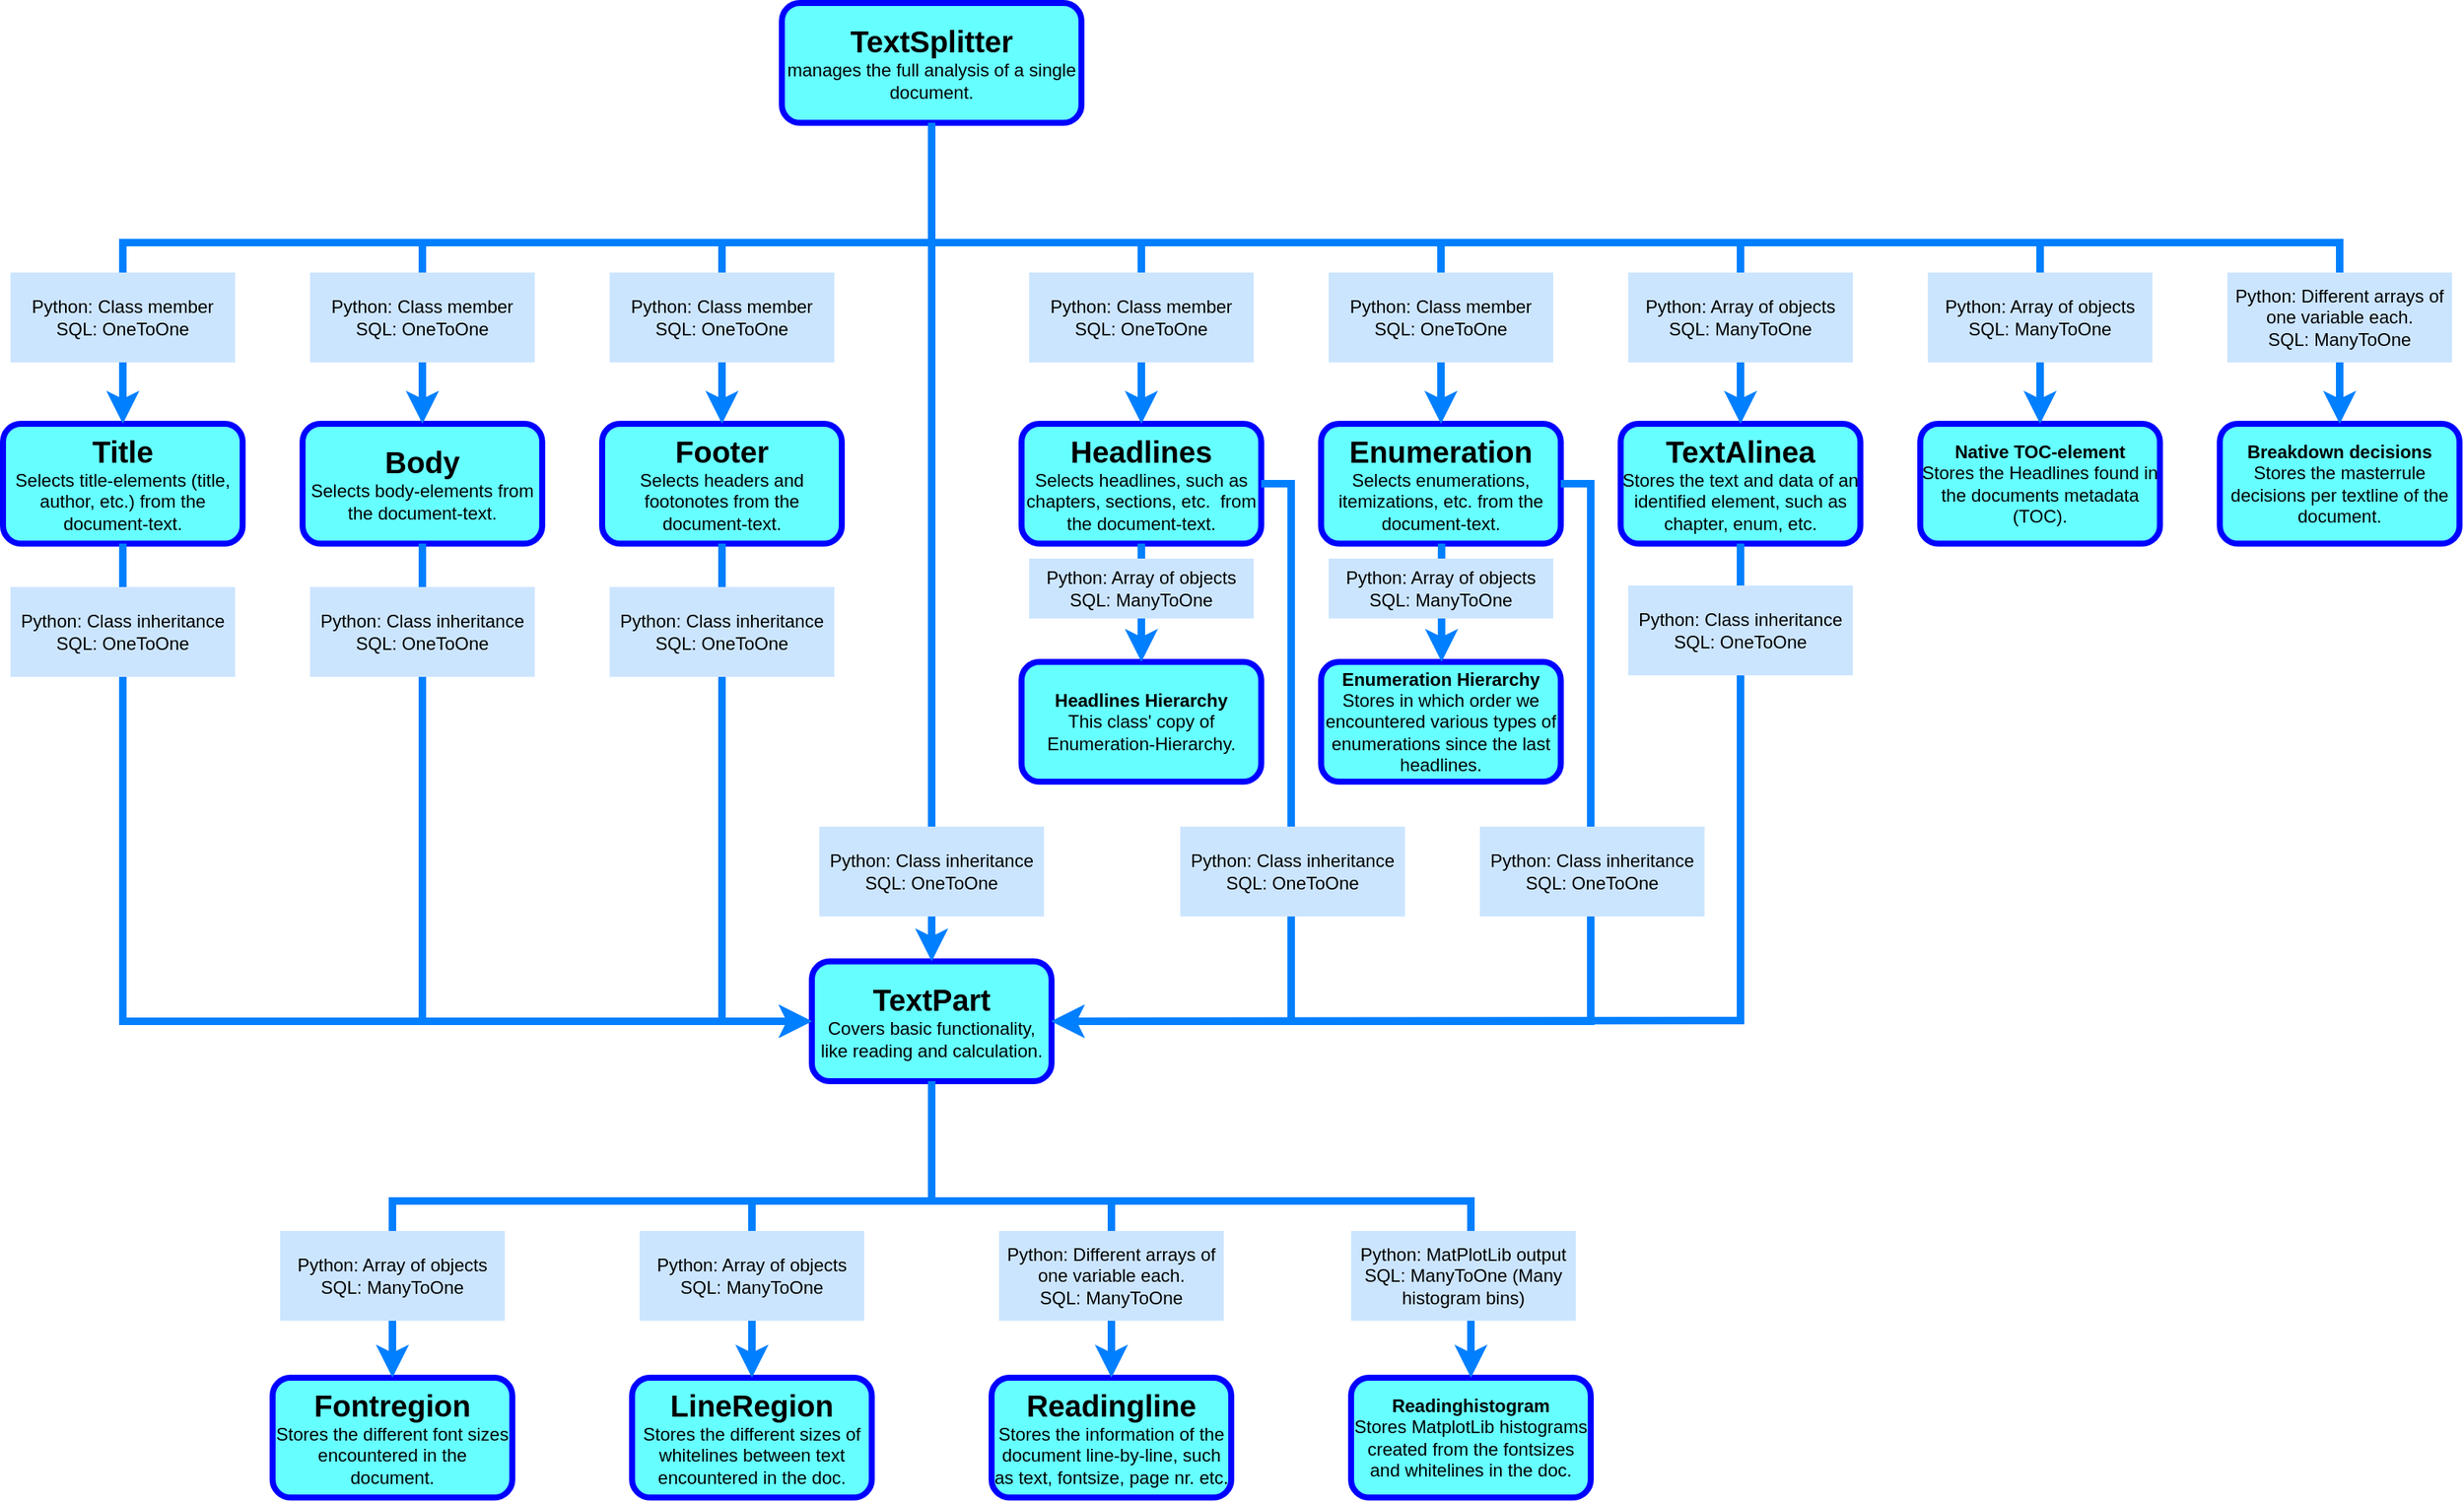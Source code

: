 <mxfile version="21.6.2" type="device">
  <diagram name="Page-1" id="5dkdKEjmnzfGn-RnHp9Z">
    <mxGraphModel dx="1367" dy="795" grid="1" gridSize="10" guides="1" tooltips="1" connect="1" arrows="1" fold="1" page="1" pageScale="1" pageWidth="850" pageHeight="1100" math="0" shadow="0">
      <root>
        <mxCell id="0" />
        <mxCell id="1" parent="0" />
        <mxCell id="ZLa7592zcvIPyqdTI3GU-1" value="&lt;div&gt;&lt;font style=&quot;font-size: 20px;&quot;&gt;&lt;b&gt;TextSplitter&lt;/b&gt;&lt;/font&gt;&lt;/div&gt;&lt;div&gt;manages the full analysis of a single document.&lt;br&gt;&lt;/div&gt;" style="rounded=1;whiteSpace=wrap;html=1;fillColor=#66FFFF;strokeWidth=4;strokeColor=#0000FF;" parent="1" vertex="1">
          <mxGeometry x="560" y="40" width="200" height="80" as="geometry" />
        </mxCell>
        <mxCell id="ZLa7592zcvIPyqdTI3GU-2" value="&lt;div&gt;&lt;font style=&quot;font-size: 20px;&quot;&gt;&lt;b&gt;Title&lt;/b&gt;&lt;/font&gt;&lt;/div&gt;&lt;div&gt;Selects title-elements (title, author, etc.) from the document-text.&lt;br&gt;&lt;/div&gt;" style="rounded=1;whiteSpace=wrap;html=1;fillColor=#66FFFF;strokeWidth=4;strokeColor=#0000FF;" parent="1" vertex="1">
          <mxGeometry x="40" y="321" width="160" height="80" as="geometry" />
        </mxCell>
        <mxCell id="ZLa7592zcvIPyqdTI3GU-3" value="&lt;b&gt;&lt;font style=&quot;font-size: 20px;&quot;&gt;Body&lt;/font&gt;&lt;/b&gt;&lt;div&gt;Selects body-elements from the document-text.&lt;br&gt;&lt;/div&gt;" style="rounded=1;whiteSpace=wrap;html=1;fillColor=#66FFFF;strokeWidth=4;strokeColor=#0000FF;" parent="1" vertex="1">
          <mxGeometry x="240" y="321" width="160" height="80" as="geometry" />
        </mxCell>
        <mxCell id="ZLa7592zcvIPyqdTI3GU-4" value="&lt;div&gt;&lt;font style=&quot;font-size: 20px;&quot;&gt;&lt;b&gt;Footer&lt;/b&gt;&lt;/font&gt;&lt;/div&gt;&lt;div&gt;Selects headers and footonotes from the document-text.&lt;br&gt;&lt;/div&gt;" style="rounded=1;whiteSpace=wrap;html=1;fillColor=#66FFFF;strokeWidth=4;strokeColor=#0000FF;" parent="1" vertex="1">
          <mxGeometry x="440" y="321" width="160" height="80" as="geometry" />
        </mxCell>
        <mxCell id="ZLa7592zcvIPyqdTI3GU-5" value="&lt;b&gt;&lt;font style=&quot;font-size: 20px;&quot;&gt;Headlines&lt;/font&gt;&lt;/b&gt;&lt;div&gt;Selects headlines, such as chapters, sections, etc.&amp;nbsp; from the document-text.&lt;br&gt;&lt;/div&gt;" style="rounded=1;whiteSpace=wrap;html=1;fillColor=#66FFFF;strokeWidth=4;strokeColor=#0000FF;" parent="1" vertex="1">
          <mxGeometry x="720" y="321" width="160" height="80" as="geometry" />
        </mxCell>
        <mxCell id="ZLa7592zcvIPyqdTI3GU-6" value="&lt;b&gt;&lt;font style=&quot;font-size: 20px;&quot;&gt;Enumeration&lt;/font&gt;&lt;/b&gt;&lt;div&gt;Selects enumerations, itemizations, etc. from the document-text.&lt;br&gt;&lt;/div&gt;" style="rounded=1;whiteSpace=wrap;html=1;fillColor=#66FFFF;strokeWidth=4;strokeColor=#0000FF;" parent="1" vertex="1">
          <mxGeometry x="920" y="321" width="160" height="80" as="geometry" />
        </mxCell>
        <mxCell id="ZLa7592zcvIPyqdTI3GU-7" value="&lt;div&gt;&lt;font style=&quot;font-size: 20px;&quot;&gt;&lt;b&gt;TextAlinea&lt;/b&gt;&lt;/font&gt;&lt;/div&gt;&lt;div&gt;Stores the text and data of an identified element, such as chapter, enum, etc.&lt;br&gt;&lt;/div&gt;" style="rounded=1;whiteSpace=wrap;html=1;fillColor=#66FFFF;strokeWidth=4;strokeColor=#0000FF;" parent="1" vertex="1">
          <mxGeometry x="1120" y="321" width="160" height="80" as="geometry" />
        </mxCell>
        <mxCell id="ZLa7592zcvIPyqdTI3GU-8" value="&lt;div&gt;&lt;font style=&quot;font-size: 20px;&quot;&gt;&lt;b&gt;TextPart&lt;/b&gt;&lt;/font&gt;&lt;/div&gt;&lt;div&gt;Covers basic functionality, like reading and calculation.&lt;br&gt;&lt;/div&gt;" style="rounded=1;whiteSpace=wrap;html=1;fillColor=#66FFFF;strokeWidth=4;strokeColor=#0000FF;" parent="1" vertex="1">
          <mxGeometry x="580" y="680" width="160" height="80" as="geometry" />
        </mxCell>
        <mxCell id="ZLa7592zcvIPyqdTI3GU-9" value="&lt;b&gt;&lt;font style=&quot;font-size: 20px;&quot;&gt;Fontregion&lt;/font&gt;&lt;/b&gt;&lt;div&gt;Stores the different font sizes encountered in the document.&lt;br&gt;&lt;/div&gt;" style="rounded=1;whiteSpace=wrap;html=1;fillColor=#66FFFF;strokeWidth=4;strokeColor=#0000FF;" parent="1" vertex="1">
          <mxGeometry x="220" y="958" width="160" height="80" as="geometry" />
        </mxCell>
        <mxCell id="ZLa7592zcvIPyqdTI3GU-10" value="&lt;b&gt;&lt;font style=&quot;font-size: 20px;&quot;&gt;Readingline&lt;/font&gt;&lt;/b&gt;&lt;div&gt;Stores the information of the document line-by-line, such as text, fontsize, page nr. etc.&lt;br&gt;&lt;/div&gt;" style="rounded=1;whiteSpace=wrap;html=1;fillColor=#66FFFF;strokeWidth=4;strokeColor=#0000FF;" parent="1" vertex="1">
          <mxGeometry x="700" y="958" width="160" height="80" as="geometry" />
        </mxCell>
        <mxCell id="ZLa7592zcvIPyqdTI3GU-11" value="&lt;b&gt;&lt;font style=&quot;font-size: 20px;&quot;&gt;LineRegion&lt;/font&gt;&lt;/b&gt;&lt;div&gt;Stores the different sizes of whitelines between text encountered in the doc.&lt;br&gt;&lt;/div&gt;" style="rounded=1;whiteSpace=wrap;html=1;fillColor=#66FFFF;strokeWidth=4;strokeColor=#0000FF;" parent="1" vertex="1">
          <mxGeometry x="460" y="958" width="160" height="80" as="geometry" />
        </mxCell>
        <mxCell id="ZLa7592zcvIPyqdTI3GU-12" value="&lt;b&gt;Readinghistogram&lt;/b&gt;&lt;div&gt;Stores MatplotLib histograms created from the fontsizes and whitelines in the doc.&lt;br&gt;&lt;/div&gt;" style="rounded=1;whiteSpace=wrap;html=1;fillColor=#66FFFF;strokeWidth=4;strokeColor=#0000FF;" parent="1" vertex="1">
          <mxGeometry x="940" y="958" width="160" height="80" as="geometry" />
        </mxCell>
        <mxCell id="ZLa7592zcvIPyqdTI3GU-13" value="&lt;b style=&quot;&quot;&gt;&lt;font style=&quot;font-size: 12px;&quot;&gt;Headlines Hierarchy&lt;br&gt;&lt;/font&gt;&lt;/b&gt;&lt;div&gt;This class&#39; copy of Enumeration-Hierarchy.&lt;br&gt;&lt;/div&gt;" style="rounded=1;whiteSpace=wrap;html=1;fillColor=#66FFFF;strokeWidth=4;strokeColor=#0000FF;" parent="1" vertex="1">
          <mxGeometry x="720" y="480" width="160" height="80" as="geometry" />
        </mxCell>
        <mxCell id="ZLa7592zcvIPyqdTI3GU-14" value="&lt;b&gt;&lt;font style=&quot;font-size: 12px;&quot;&gt;Enumeration Hierarchy&lt;font style=&quot;font-size: 12px;&quot;&gt;&lt;br&gt;&lt;/font&gt;&lt;/font&gt;&lt;/b&gt;&lt;div&gt;Stores in which order we encountered various types of enumerations since the last headlines.&lt;br&gt;&lt;/div&gt;" style="rounded=1;whiteSpace=wrap;html=1;fillColor=#66FFFF;strokeWidth=4;strokeColor=#0000FF;" parent="1" vertex="1">
          <mxGeometry x="920" y="480" width="160" height="80" as="geometry" />
        </mxCell>
        <mxCell id="ZLa7592zcvIPyqdTI3GU-15" value="&lt;div&gt;&lt;b&gt;Native TOC-element&lt;/b&gt;&lt;/div&gt;&lt;div&gt;Stores the Headlines found in the documents metadata (TOC).&lt;br&gt;&lt;/div&gt;" style="rounded=1;whiteSpace=wrap;html=1;fillColor=#66FFFF;strokeWidth=4;strokeColor=#0000FF;" parent="1" vertex="1">
          <mxGeometry x="1320" y="321" width="160" height="80" as="geometry" />
        </mxCell>
        <mxCell id="ZLa7592zcvIPyqdTI3GU-16" value="" style="endArrow=classic;html=1;rounded=0;exitX=0.5;exitY=1;exitDx=0;exitDy=0;entryX=0.5;entryY=0;entryDx=0;entryDy=0;strokeWidth=5;strokeColor=#007FFF;" parent="1" source="ZLa7592zcvIPyqdTI3GU-8" target="ZLa7592zcvIPyqdTI3GU-9" edge="1">
          <mxGeometry width="50" height="50" relative="1" as="geometry">
            <mxPoint x="670" y="870" as="sourcePoint" />
            <mxPoint x="720" y="820" as="targetPoint" />
            <Array as="points">
              <mxPoint x="660" y="840" />
              <mxPoint x="300" y="840" />
            </Array>
          </mxGeometry>
        </mxCell>
        <mxCell id="ZLa7592zcvIPyqdTI3GU-17" value="" style="endArrow=classic;html=1;rounded=0;entryX=0.5;entryY=0;entryDx=0;entryDy=0;strokeWidth=5;strokeColor=#007FFF;" parent="1" edge="1">
          <mxGeometry width="50" height="50" relative="1" as="geometry">
            <mxPoint x="660" y="760" as="sourcePoint" />
            <mxPoint x="540" y="958" as="targetPoint" />
            <Array as="points">
              <mxPoint x="660" y="840" />
              <mxPoint x="540" y="840" />
            </Array>
          </mxGeometry>
        </mxCell>
        <mxCell id="ZLa7592zcvIPyqdTI3GU-18" value="" style="endArrow=classic;html=1;rounded=0;entryX=0.5;entryY=0;entryDx=0;entryDy=0;strokeWidth=5;strokeColor=#007FFF;" parent="1" target="ZLa7592zcvIPyqdTI3GU-10" edge="1">
          <mxGeometry width="50" height="50" relative="1" as="geometry">
            <mxPoint x="660" y="760" as="sourcePoint" />
            <mxPoint x="550" y="968" as="targetPoint" />
            <Array as="points">
              <mxPoint x="660" y="840" />
              <mxPoint x="780" y="840" />
            </Array>
          </mxGeometry>
        </mxCell>
        <mxCell id="ZLa7592zcvIPyqdTI3GU-19" value="" style="endArrow=classic;html=1;rounded=0;entryX=0.5;entryY=0;entryDx=0;entryDy=0;strokeWidth=5;strokeColor=#007FFF;" parent="1" edge="1">
          <mxGeometry width="50" height="50" relative="1" as="geometry">
            <mxPoint x="1020" y="840" as="sourcePoint" />
            <mxPoint x="1020" y="958" as="targetPoint" />
            <Array as="points">
              <mxPoint x="660" y="840" />
              <mxPoint x="1020" y="840" />
            </Array>
          </mxGeometry>
        </mxCell>
        <mxCell id="ZLa7592zcvIPyqdTI3GU-20" value="&lt;div&gt;Python: Array of objects&lt;/div&gt;&lt;div&gt;SQL: ManyToOne&lt;br&gt;&lt;/div&gt;" style="rounded=0;whiteSpace=wrap;html=1;strokeColor=none;fillColor=#CCE5FF;" parent="1" vertex="1">
          <mxGeometry x="225" y="860" width="150" height="60" as="geometry" />
        </mxCell>
        <mxCell id="ZLa7592zcvIPyqdTI3GU-21" value="&lt;div&gt;Python: Array of objects&lt;/div&gt;&lt;div&gt;SQL: ManyToOne&lt;br&gt;&lt;/div&gt;" style="rounded=0;whiteSpace=wrap;html=1;strokeColor=none;fillColor=#CCE5FF;" parent="1" vertex="1">
          <mxGeometry x="465" y="860" width="150" height="60" as="geometry" />
        </mxCell>
        <mxCell id="ZLa7592zcvIPyqdTI3GU-22" value="&lt;div&gt;Python: Different arrays of one variable each.&lt;br&gt;&lt;/div&gt;&lt;div&gt;SQL: ManyToOne&lt;br&gt;&lt;/div&gt;" style="rounded=0;whiteSpace=wrap;html=1;strokeColor=none;fillColor=#CCE5FF;" parent="1" vertex="1">
          <mxGeometry x="705" y="860" width="150" height="60" as="geometry" />
        </mxCell>
        <mxCell id="ZLa7592zcvIPyqdTI3GU-25" value="" style="endArrow=classic;html=1;rounded=0;entryX=0.5;entryY=0;entryDx=0;entryDy=0;strokeWidth=5;strokeColor=#007FFF;" parent="1" target="ZLa7592zcvIPyqdTI3GU-4" edge="1">
          <mxGeometry width="50" height="50" relative="1" as="geometry">
            <mxPoint x="660" y="120" as="sourcePoint" />
            <mxPoint x="540" y="318" as="targetPoint" />
            <Array as="points">
              <mxPoint x="660" y="200" />
              <mxPoint x="520" y="200" />
            </Array>
          </mxGeometry>
        </mxCell>
        <mxCell id="ZLa7592zcvIPyqdTI3GU-26" value="" style="endArrow=classic;html=1;rounded=0;entryX=0.5;entryY=0;entryDx=0;entryDy=0;strokeWidth=5;strokeColor=#007FFF;" parent="1" target="ZLa7592zcvIPyqdTI3GU-3" edge="1">
          <mxGeometry width="50" height="50" relative="1" as="geometry">
            <mxPoint x="660" y="120" as="sourcePoint" />
            <mxPoint x="350" y="280" as="targetPoint" />
            <Array as="points">
              <mxPoint x="660" y="200" />
              <mxPoint x="320" y="200" />
            </Array>
          </mxGeometry>
        </mxCell>
        <mxCell id="ZLa7592zcvIPyqdTI3GU-27" value="" style="endArrow=classic;html=1;rounded=0;entryX=0.5;entryY=0;entryDx=0;entryDy=0;strokeWidth=5;strokeColor=#007FFF;" parent="1" target="ZLa7592zcvIPyqdTI3GU-2" edge="1">
          <mxGeometry width="50" height="50" relative="1" as="geometry">
            <mxPoint x="659.96" y="120" as="sourcePoint" />
            <mxPoint x="7.0" y="257.04" as="targetPoint" />
            <Array as="points">
              <mxPoint x="659.96" y="200" />
              <mxPoint x="120" y="200" />
            </Array>
          </mxGeometry>
        </mxCell>
        <mxCell id="ZLa7592zcvIPyqdTI3GU-28" value="" style="endArrow=classic;html=1;rounded=0;entryX=0.5;entryY=0;entryDx=0;entryDy=0;strokeWidth=5;strokeColor=#007FFF;" parent="1" target="ZLa7592zcvIPyqdTI3GU-5" edge="1">
          <mxGeometry width="50" height="50" relative="1" as="geometry">
            <mxPoint x="660" y="120" as="sourcePoint" />
            <mxPoint x="210" y="320" as="targetPoint" />
            <Array as="points">
              <mxPoint x="660" y="200" />
              <mxPoint x="800" y="200" />
            </Array>
          </mxGeometry>
        </mxCell>
        <mxCell id="ZLa7592zcvIPyqdTI3GU-29" value="" style="endArrow=classic;html=1;rounded=0;entryX=0.5;entryY=0;entryDx=0;entryDy=0;strokeWidth=5;strokeColor=#007FFF;" parent="1" target="ZLa7592zcvIPyqdTI3GU-6" edge="1">
          <mxGeometry width="50" height="50" relative="1" as="geometry">
            <mxPoint x="660" y="120" as="sourcePoint" />
            <mxPoint x="810" y="290" as="targetPoint" />
            <Array as="points">
              <mxPoint x="660" y="200" />
              <mxPoint x="1000" y="200" />
            </Array>
          </mxGeometry>
        </mxCell>
        <mxCell id="ZLa7592zcvIPyqdTI3GU-30" value="" style="endArrow=classic;html=1;rounded=0;entryX=0.5;entryY=0;entryDx=0;entryDy=0;strokeWidth=5;strokeColor=#007FFF;exitX=0.5;exitY=1;exitDx=0;exitDy=0;" parent="1" source="ZLa7592zcvIPyqdTI3GU-1" target="ZLa7592zcvIPyqdTI3GU-7" edge="1">
          <mxGeometry width="50" height="50" relative="1" as="geometry">
            <mxPoint x="860" y="120" as="sourcePoint" />
            <mxPoint x="1200" y="280" as="targetPoint" />
            <Array as="points">
              <mxPoint x="660" y="200" />
              <mxPoint x="1200" y="200" />
            </Array>
          </mxGeometry>
        </mxCell>
        <mxCell id="ZLa7592zcvIPyqdTI3GU-31" value="" style="endArrow=classic;html=1;rounded=0;entryX=0.5;entryY=0;entryDx=0;entryDy=0;strokeColor=#007FFF;strokeWidth=5;" parent="1" target="ZLa7592zcvIPyqdTI3GU-8" edge="1">
          <mxGeometry width="50" height="50" relative="1" as="geometry">
            <mxPoint x="660" y="200" as="sourcePoint" />
            <mxPoint x="640" y="350" as="targetPoint" />
          </mxGeometry>
        </mxCell>
        <mxCell id="ZLa7592zcvIPyqdTI3GU-32" value="&lt;div&gt;Python: Class inheritance&lt;br&gt;&lt;/div&gt;&lt;div&gt;SQL: OneToOne&lt;br&gt;&lt;/div&gt;" style="rounded=0;whiteSpace=wrap;html=1;strokeColor=none;fillColor=#CCE5FF;" parent="1" vertex="1">
          <mxGeometry x="585" y="590" width="150" height="60" as="geometry" />
        </mxCell>
        <mxCell id="ZLa7592zcvIPyqdTI3GU-34" value="" style="endArrow=classic;html=1;rounded=0;entryX=0.5;entryY=0;entryDx=0;entryDy=0;strokeWidth=5;strokeColor=#007FFF;exitX=0.5;exitY=1;exitDx=0;exitDy=0;" parent="1" source="ZLa7592zcvIPyqdTI3GU-1" edge="1">
          <mxGeometry width="50" height="50" relative="1" as="geometry">
            <mxPoint x="860" y="120" as="sourcePoint" />
            <mxPoint x="1400" y="321" as="targetPoint" />
            <Array as="points">
              <mxPoint x="660" y="200" />
              <mxPoint x="1400" y="200" />
            </Array>
          </mxGeometry>
        </mxCell>
        <mxCell id="ZLa7592zcvIPyqdTI3GU-35" value="&lt;div&gt;Python: Class member&lt;br&gt;&lt;/div&gt;&lt;div&gt;SQL: OneToOne&lt;br&gt;&lt;/div&gt;" style="rounded=0;whiteSpace=wrap;html=1;strokeColor=none;fillColor=#CCE5FF;" parent="1" vertex="1">
          <mxGeometry x="45" y="220" width="150" height="60" as="geometry" />
        </mxCell>
        <mxCell id="ZLa7592zcvIPyqdTI3GU-36" value="&lt;div&gt;Python: Class member&lt;br&gt;&lt;/div&gt;&lt;div&gt;SQL: OneToOne&lt;br&gt;&lt;/div&gt;" style="rounded=0;whiteSpace=wrap;html=1;strokeColor=none;fillColor=#CCE5FF;" parent="1" vertex="1">
          <mxGeometry x="245" y="220" width="150" height="60" as="geometry" />
        </mxCell>
        <mxCell id="ZLa7592zcvIPyqdTI3GU-37" value="&lt;div&gt;Python: Class member&lt;br&gt;&lt;/div&gt;&lt;div&gt;SQL: OneToOne&lt;br&gt;&lt;/div&gt;" style="rounded=0;whiteSpace=wrap;html=1;strokeColor=none;fillColor=#CCE5FF;" parent="1" vertex="1">
          <mxGeometry x="445" y="220" width="150" height="60" as="geometry" />
        </mxCell>
        <mxCell id="ZLa7592zcvIPyqdTI3GU-38" value="&lt;div&gt;Python: Class member&lt;br&gt;&lt;/div&gt;&lt;div&gt;SQL: OneToOne&lt;br&gt;&lt;/div&gt;" style="rounded=0;whiteSpace=wrap;html=1;strokeColor=none;fillColor=#CCE5FF;" parent="1" vertex="1">
          <mxGeometry x="725" y="220" width="150" height="60" as="geometry" />
        </mxCell>
        <mxCell id="ZLa7592zcvIPyqdTI3GU-39" value="&lt;div&gt;Python: Class member&lt;br&gt;&lt;/div&gt;&lt;div&gt;SQL: OneToOne&lt;br&gt;&lt;/div&gt;" style="rounded=0;whiteSpace=wrap;html=1;strokeColor=none;fillColor=#CCE5FF;" parent="1" vertex="1">
          <mxGeometry x="925" y="220" width="150" height="60" as="geometry" />
        </mxCell>
        <mxCell id="ZLa7592zcvIPyqdTI3GU-41" value="&lt;div&gt;Python: Array of objects&lt;/div&gt;&lt;div&gt;SQL: ManyToOne&lt;br&gt;&lt;/div&gt;" style="rounded=0;whiteSpace=wrap;html=1;strokeColor=none;fillColor=#CCE5FF;" parent="1" vertex="1">
          <mxGeometry x="1125" y="220" width="150" height="60" as="geometry" />
        </mxCell>
        <mxCell id="ZLa7592zcvIPyqdTI3GU-42" value="&lt;div&gt;Python: Array of objects&lt;/div&gt;&lt;div&gt;SQL: ManyToOne&lt;br&gt;&lt;/div&gt;" style="rounded=0;whiteSpace=wrap;html=1;strokeColor=none;fillColor=#CCE5FF;" parent="1" vertex="1">
          <mxGeometry x="1325" y="220" width="150" height="60" as="geometry" />
        </mxCell>
        <mxCell id="ZLa7592zcvIPyqdTI3GU-43" value="" style="endArrow=classic;html=1;rounded=0;exitX=0.5;exitY=1;exitDx=0;exitDy=0;entryX=0;entryY=0.5;entryDx=0;entryDy=0;strokeColor=#007FFF;strokeWidth=5;" parent="1" source="ZLa7592zcvIPyqdTI3GU-2" target="ZLa7592zcvIPyqdTI3GU-8" edge="1">
          <mxGeometry width="50" height="50" relative="1" as="geometry">
            <mxPoint x="480" y="580" as="sourcePoint" />
            <mxPoint x="530" y="530" as="targetPoint" />
            <Array as="points">
              <mxPoint x="120" y="720" />
            </Array>
          </mxGeometry>
        </mxCell>
        <mxCell id="ZLa7592zcvIPyqdTI3GU-44" value="" style="endArrow=classic;html=1;rounded=0;exitX=0.5;exitY=1;exitDx=0;exitDy=0;entryX=0;entryY=0.5;entryDx=0;entryDy=0;strokeColor=#007FFF;strokeWidth=5;" parent="1" source="ZLa7592zcvIPyqdTI3GU-3" target="ZLa7592zcvIPyqdTI3GU-8" edge="1">
          <mxGeometry width="50" height="50" relative="1" as="geometry">
            <mxPoint x="130" y="411" as="sourcePoint" />
            <mxPoint x="590" y="730" as="targetPoint" />
            <Array as="points">
              <mxPoint x="320" y="720" />
            </Array>
          </mxGeometry>
        </mxCell>
        <mxCell id="ZLa7592zcvIPyqdTI3GU-45" value="" style="endArrow=classic;html=1;rounded=0;exitX=0.5;exitY=1;exitDx=0;exitDy=0;strokeColor=#007FFF;strokeWidth=5;" parent="1" source="ZLa7592zcvIPyqdTI3GU-4" edge="1">
          <mxGeometry width="50" height="50" relative="1" as="geometry">
            <mxPoint x="330" y="411" as="sourcePoint" />
            <mxPoint x="580" y="720" as="targetPoint" />
            <Array as="points">
              <mxPoint x="520" y="720" />
            </Array>
          </mxGeometry>
        </mxCell>
        <mxCell id="ZLa7592zcvIPyqdTI3GU-23" value="&lt;div&gt;Python: MatPlotLib output&lt;br&gt;&lt;/div&gt;&lt;div&gt;SQL: ManyToOne (Many histogram bins)&lt;br&gt;&lt;/div&gt;" style="rounded=0;whiteSpace=wrap;html=1;strokeColor=none;fillColor=#CCE5FF;" parent="1" vertex="1">
          <mxGeometry x="940" y="860" width="150" height="60" as="geometry" />
        </mxCell>
        <mxCell id="ZLa7592zcvIPyqdTI3GU-48" value="&lt;div&gt;Python: Class inheritance&lt;br&gt;&lt;/div&gt;&lt;div&gt;SQL: OneToOne&lt;br&gt;&lt;/div&gt;" style="rounded=0;whiteSpace=wrap;html=1;strokeColor=none;fillColor=#CCE5FF;" parent="1" vertex="1">
          <mxGeometry x="445" y="430" width="150" height="60" as="geometry" />
        </mxCell>
        <mxCell id="ZLa7592zcvIPyqdTI3GU-49" value="&lt;div&gt;Python: Class inheritance&lt;br&gt;&lt;/div&gt;&lt;div&gt;SQL: OneToOne&lt;br&gt;&lt;/div&gt;" style="rounded=0;whiteSpace=wrap;html=1;strokeColor=none;fillColor=#CCE5FF;" parent="1" vertex="1">
          <mxGeometry x="245" y="430" width="150" height="60" as="geometry" />
        </mxCell>
        <mxCell id="ZLa7592zcvIPyqdTI3GU-52" value="&lt;div&gt;Python: Class inheritance&lt;br&gt;&lt;/div&gt;&lt;div&gt;SQL: OneToOne&lt;br&gt;&lt;/div&gt;" style="rounded=0;whiteSpace=wrap;html=1;strokeColor=none;fillColor=#CCE5FF;" parent="1" vertex="1">
          <mxGeometry x="45" y="430" width="150" height="60" as="geometry" />
        </mxCell>
        <mxCell id="ZLa7592zcvIPyqdTI3GU-53" value="" style="endArrow=classic;html=1;rounded=0;exitX=0.5;exitY=1;exitDx=0;exitDy=0;entryX=0.5;entryY=0;entryDx=0;entryDy=0;strokeColor=#007FFF;strokeWidth=5;" parent="1" source="ZLa7592zcvIPyqdTI3GU-5" target="ZLa7592zcvIPyqdTI3GU-13" edge="1">
          <mxGeometry width="50" height="50" relative="1" as="geometry">
            <mxPoint x="780" y="550" as="sourcePoint" />
            <mxPoint x="830" y="500" as="targetPoint" />
          </mxGeometry>
        </mxCell>
        <mxCell id="ZLa7592zcvIPyqdTI3GU-55" value="" style="endArrow=classic;html=1;rounded=0;exitX=0.5;exitY=1;exitDx=0;exitDy=0;entryX=0.5;entryY=0;entryDx=0;entryDy=0;strokeColor=#007FFF;strokeWidth=5;" parent="1" edge="1">
          <mxGeometry width="50" height="50" relative="1" as="geometry">
            <mxPoint x="1000.41" y="401" as="sourcePoint" />
            <mxPoint x="1000.41" y="480" as="targetPoint" />
          </mxGeometry>
        </mxCell>
        <mxCell id="ZLa7592zcvIPyqdTI3GU-57" value="&lt;div&gt;Python: Array of objects&lt;/div&gt;&lt;div&gt;SQL: ManyToOne&lt;br&gt;&lt;/div&gt;" style="rounded=0;whiteSpace=wrap;html=1;strokeColor=none;fillColor=#CCE5FF;" parent="1" vertex="1">
          <mxGeometry x="725" y="411" width="150" height="40" as="geometry" />
        </mxCell>
        <mxCell id="ZLa7592zcvIPyqdTI3GU-60" value="&lt;div&gt;Python: Array of objects&lt;/div&gt;&lt;div&gt;SQL: ManyToOne&lt;br&gt;&lt;/div&gt;" style="rounded=0;whiteSpace=wrap;html=1;strokeColor=none;fillColor=#CCE5FF;" parent="1" vertex="1">
          <mxGeometry x="925" y="411" width="150" height="40" as="geometry" />
        </mxCell>
        <mxCell id="ZLa7592zcvIPyqdTI3GU-63" value="" style="endArrow=classic;html=1;rounded=0;exitX=0.5;exitY=1;exitDx=0;exitDy=0;strokeColor=#007FFF;strokeWidth=5;" parent="1" source="ZLa7592zcvIPyqdTI3GU-7" edge="1">
          <mxGeometry width="50" height="50" relative="1" as="geometry">
            <mxPoint x="1200" y="560" as="sourcePoint" />
            <mxPoint x="740" y="720" as="targetPoint" />
            <Array as="points">
              <mxPoint x="1200" y="719.5" />
            </Array>
          </mxGeometry>
        </mxCell>
        <mxCell id="ZLa7592zcvIPyqdTI3GU-64" value="&lt;div&gt;Python: Class inheritance&lt;br&gt;&lt;/div&gt;&lt;div&gt;SQL: OneToOne&lt;br&gt;&lt;/div&gt;" style="rounded=0;whiteSpace=wrap;html=1;strokeColor=none;fillColor=#CCE5FF;" parent="1" vertex="1">
          <mxGeometry x="1125" y="429" width="150" height="60" as="geometry" />
        </mxCell>
        <mxCell id="ZLa7592zcvIPyqdTI3GU-67" value="&lt;div&gt;&lt;b&gt;Breakdown decisions&lt;br&gt;&lt;/b&gt;&lt;/div&gt;&lt;div&gt;Stores the masterrule decisions per textline of the document.&lt;br&gt;&lt;/div&gt;" style="rounded=1;whiteSpace=wrap;html=1;fillColor=#66FFFF;strokeWidth=4;strokeColor=#0000FF;" parent="1" vertex="1">
          <mxGeometry x="1520" y="321" width="160" height="80" as="geometry" />
        </mxCell>
        <mxCell id="ZLa7592zcvIPyqdTI3GU-68" value="" style="endArrow=classic;html=1;rounded=0;strokeWidth=5;strokeColor=#007FFF;exitX=0.5;exitY=1;exitDx=0;exitDy=0;entryX=0.5;entryY=0;entryDx=0;entryDy=0;" parent="1" target="ZLa7592zcvIPyqdTI3GU-67" edge="1">
          <mxGeometry width="50" height="50" relative="1" as="geometry">
            <mxPoint x="660" y="120" as="sourcePoint" />
            <mxPoint x="1620" y="280" as="targetPoint" />
            <Array as="points">
              <mxPoint x="660" y="200" />
              <mxPoint x="1600" y="200" />
            </Array>
          </mxGeometry>
        </mxCell>
        <mxCell id="ZLa7592zcvIPyqdTI3GU-69" value="&lt;div&gt;Python: Different arrays of one variable each.&lt;br&gt;&lt;/div&gt;&lt;div&gt;SQL: ManyToOne&lt;br&gt;&lt;/div&gt;" style="rounded=0;whiteSpace=wrap;html=1;strokeColor=none;fillColor=#CCE5FF;" parent="1" vertex="1">
          <mxGeometry x="1525" y="220" width="150" height="60" as="geometry" />
        </mxCell>
        <mxCell id="LNGiZinXW4eW8r5oXxVm-1" value="" style="endArrow=classic;html=1;rounded=0;strokeColor=#007FFF;strokeWidth=5;exitX=1;exitY=0.5;exitDx=0;exitDy=0;" edge="1" parent="1" source="ZLa7592zcvIPyqdTI3GU-5">
          <mxGeometry width="50" height="50" relative="1" as="geometry">
            <mxPoint x="900" y="360" as="sourcePoint" />
            <mxPoint x="740" y="720" as="targetPoint" />
            <Array as="points">
              <mxPoint x="900" y="361" />
              <mxPoint x="900" y="720" />
            </Array>
          </mxGeometry>
        </mxCell>
        <mxCell id="LNGiZinXW4eW8r5oXxVm-2" value="" style="endArrow=classic;html=1;rounded=0;strokeColor=#007FFF;strokeWidth=5;exitX=1;exitY=0.5;exitDx=0;exitDy=0;entryX=1;entryY=0.5;entryDx=0;entryDy=0;" edge="1" parent="1" source="ZLa7592zcvIPyqdTI3GU-6" target="ZLa7592zcvIPyqdTI3GU-8">
          <mxGeometry width="50" height="50" relative="1" as="geometry">
            <mxPoint x="890" y="371" as="sourcePoint" />
            <mxPoint x="750" y="730" as="targetPoint" />
            <Array as="points">
              <mxPoint x="1100" y="361" />
              <mxPoint x="1100" y="720" />
            </Array>
          </mxGeometry>
        </mxCell>
        <mxCell id="mlGoaXTlA-5PYtjUaCW0-1" value="&lt;div&gt;Python: Class inheritance&lt;br&gt;&lt;/div&gt;&lt;div&gt;SQL: OneToOne&lt;br&gt;&lt;/div&gt;" style="rounded=0;whiteSpace=wrap;html=1;strokeColor=none;fillColor=#CCE5FF;" parent="1" vertex="1">
          <mxGeometry x="1026" y="590" width="150" height="60" as="geometry" />
        </mxCell>
        <mxCell id="ZLa7592zcvIPyqdTI3GU-65" value="&lt;div&gt;Python: Class inheritance&lt;br&gt;&lt;/div&gt;&lt;div&gt;SQL: OneToOne&lt;br&gt;&lt;/div&gt;" style="rounded=0;whiteSpace=wrap;html=1;strokeColor=none;fillColor=#CCE5FF;" parent="1" vertex="1">
          <mxGeometry x="826" y="590" width="150" height="60" as="geometry" />
        </mxCell>
      </root>
    </mxGraphModel>
  </diagram>
</mxfile>
